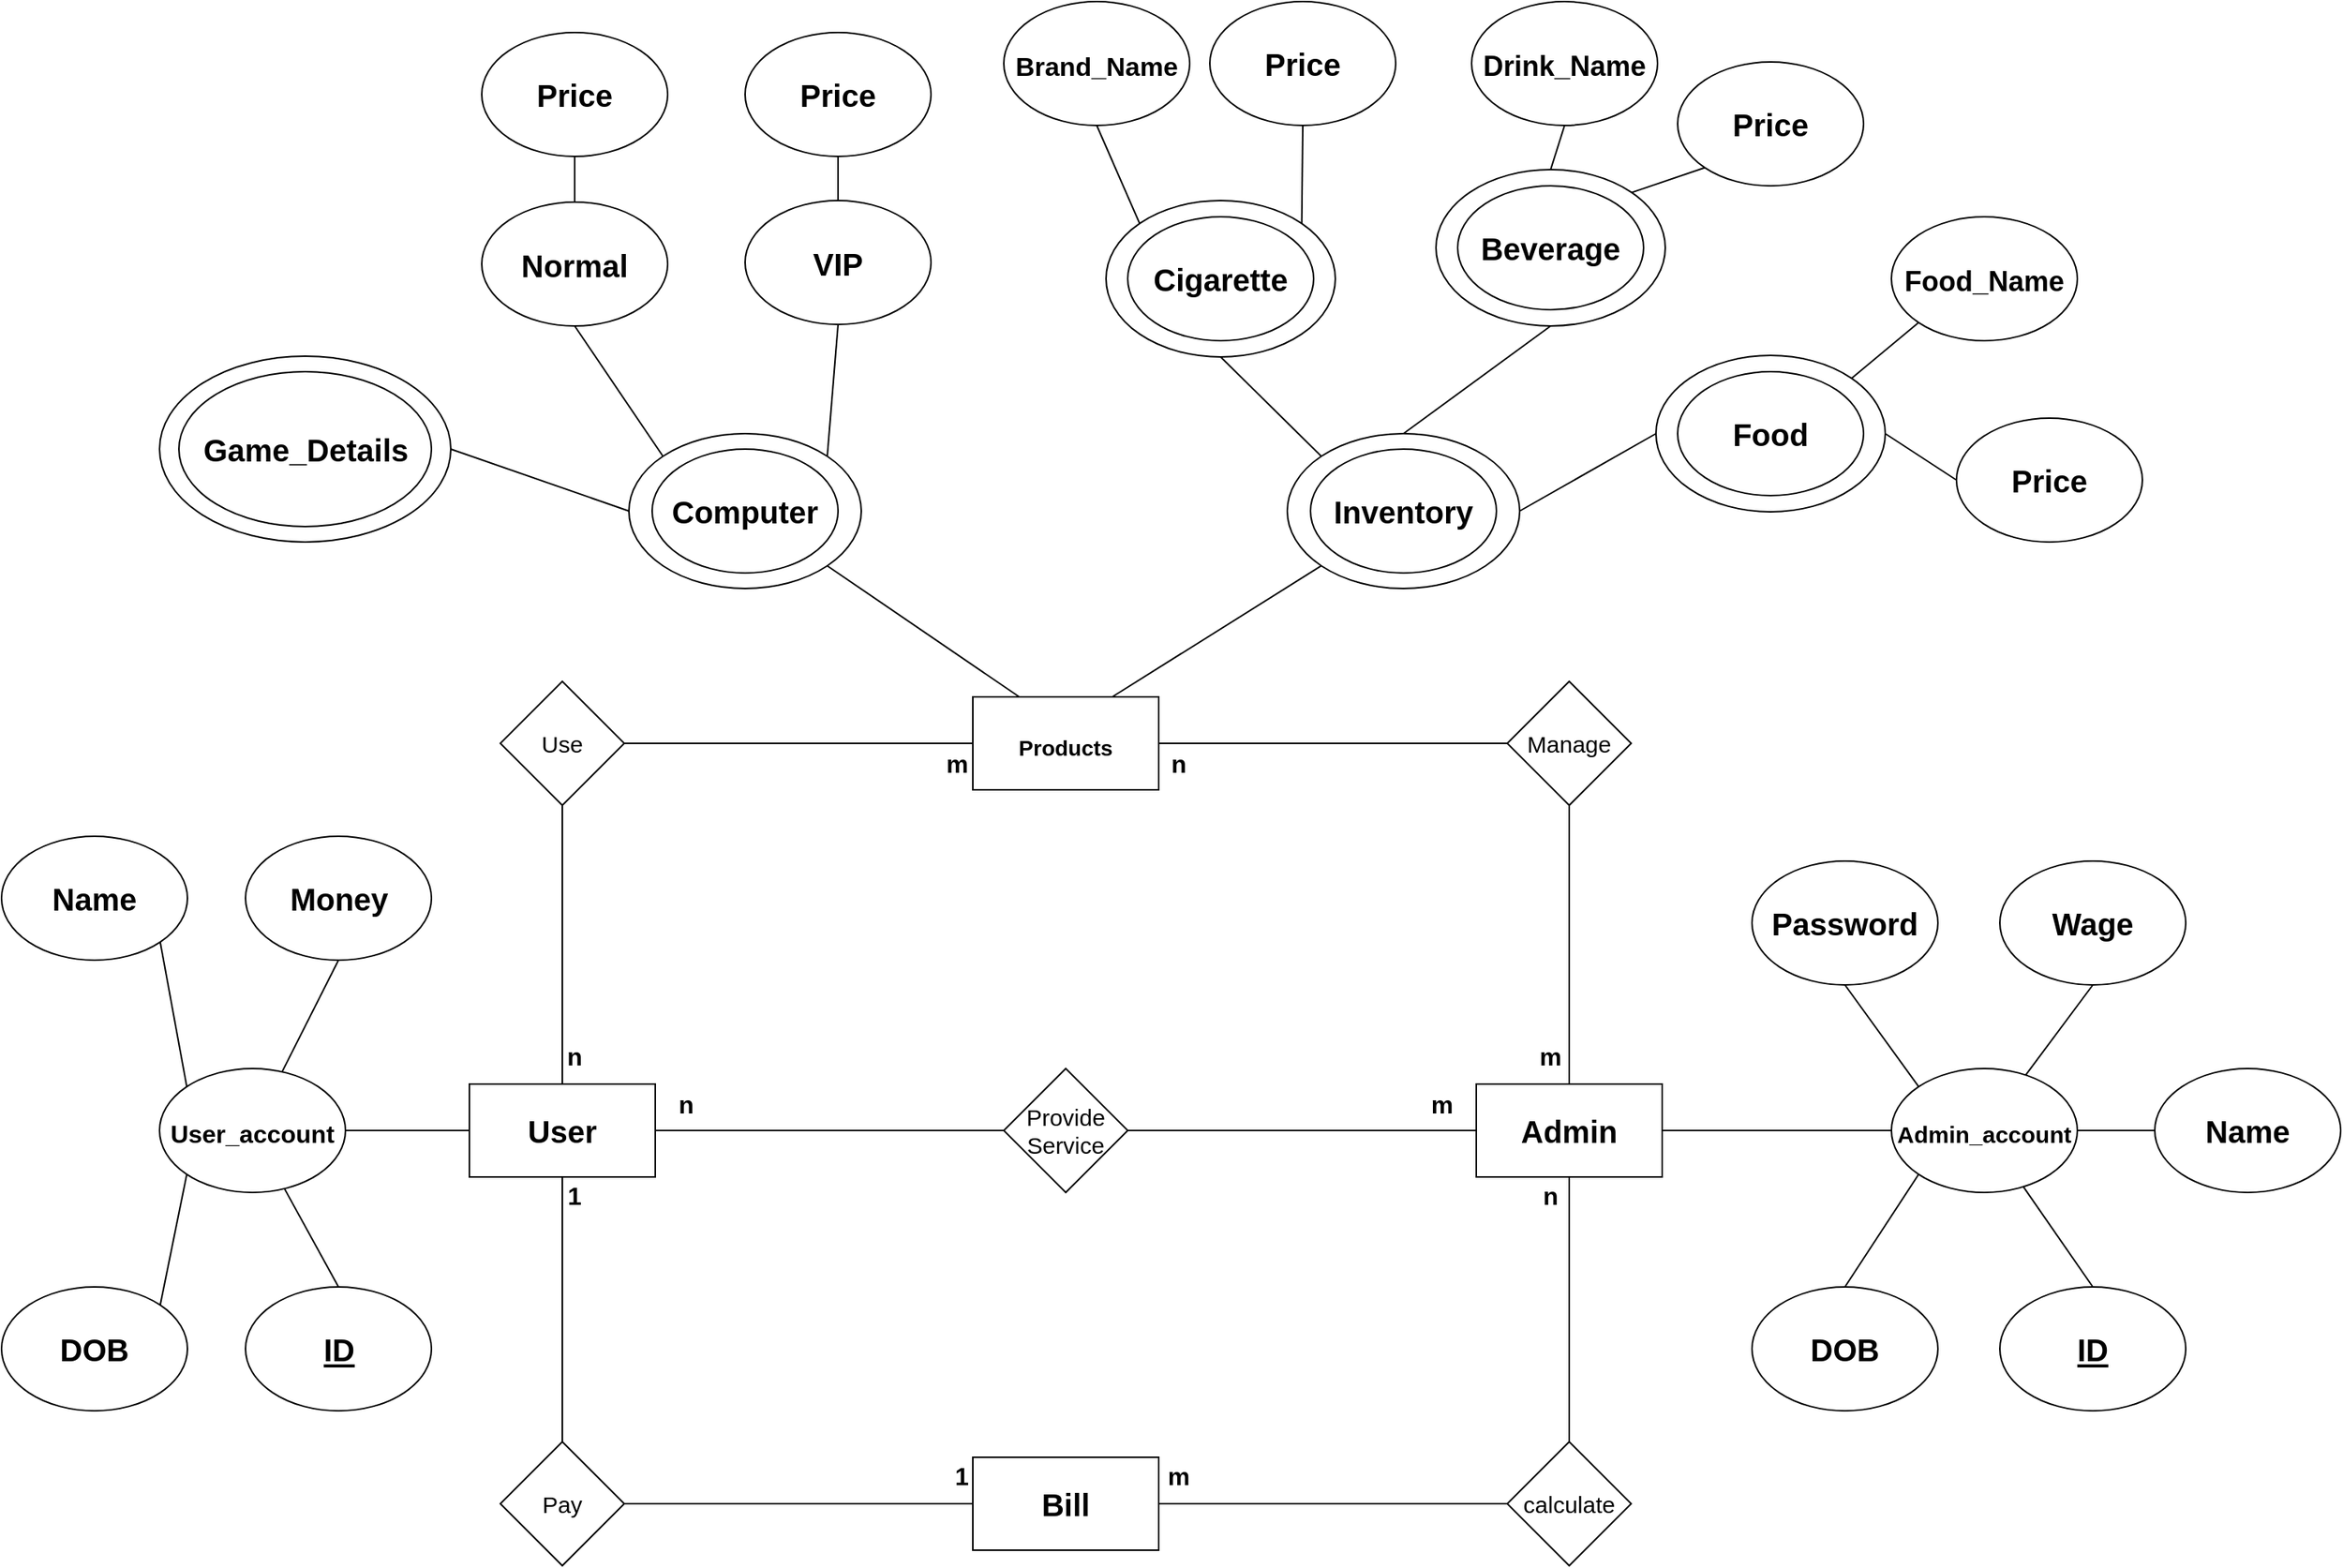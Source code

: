 <mxfile version="14.5.8" type="device"><diagram id="R2lEEEUBdFMjLlhIrx00" name="Page-1"><mxGraphModel dx="2074" dy="1240" grid="1" gridSize="10" guides="1" tooltips="1" connect="1" arrows="1" fold="1" page="1" pageScale="1" pageWidth="1654" pageHeight="1169" math="0" shadow="0" extFonts="Permanent Marker^https://fonts.googleapis.com/css?family=Permanent+Marker"><root><mxCell id="0"/><mxCell id="1" parent="0"/><mxCell id="xN3pTwF5YRRGYBVEbmN7-145" value="" style="ellipse;whiteSpace=wrap;html=1;" vertex="1" parent="1"><mxGeometry x="1168" y="288.5" width="148" height="101" as="geometry"/></mxCell><mxCell id="xN3pTwF5YRRGYBVEbmN7-144" value="" style="ellipse;whiteSpace=wrap;html=1;" vertex="1" parent="1"><mxGeometry x="1026" y="168.5" width="148" height="101" as="geometry"/></mxCell><mxCell id="xN3pTwF5YRRGYBVEbmN7-143" value="" style="ellipse;whiteSpace=wrap;html=1;" vertex="1" parent="1"><mxGeometry x="813" y="188.5" width="148" height="101" as="geometry"/></mxCell><mxCell id="xN3pTwF5YRRGYBVEbmN7-30" value="&lt;h1&gt;&lt;font style=&quot;font-size: 20px&quot;&gt;User&lt;/font&gt;&lt;/h1&gt;" style="rounded=0;whiteSpace=wrap;html=1;" vertex="1" parent="1"><mxGeometry x="402" y="759" width="120" height="60" as="geometry"/></mxCell><object label="&lt;h1 style=&quot;font-size: 20px&quot;&gt;Admin&lt;/h1&gt;" id="xN3pTwF5YRRGYBVEbmN7-31"><mxCell style="rounded=0;whiteSpace=wrap;html=1;" vertex="1" parent="1"><mxGeometry x="1052" y="759" width="120" height="60" as="geometry"/></mxCell></object><mxCell id="xN3pTwF5YRRGYBVEbmN7-32" value="&lt;h1 style=&quot;font-size: 20px&quot;&gt;Bill&lt;/h1&gt;" style="rounded=0;whiteSpace=wrap;html=1;" vertex="1" parent="1"><mxGeometry x="727" y="1000" width="120" height="60" as="geometry"/></mxCell><mxCell id="xN3pTwF5YRRGYBVEbmN7-33" value="&lt;h1&gt;&lt;font style=&quot;font-size: 14px&quot;&gt;Products&lt;/font&gt;&lt;/h1&gt;" style="rounded=0;whiteSpace=wrap;html=1;" vertex="1" parent="1"><mxGeometry x="727" y="509" width="120" height="60" as="geometry"/></mxCell><mxCell id="xN3pTwF5YRRGYBVEbmN7-34" value="" style="endArrow=none;html=1;exitX=0;exitY=0.5;exitDx=0;exitDy=0;entryX=1;entryY=0.5;entryDx=0;entryDy=0;" edge="1" parent="1" source="xN3pTwF5YRRGYBVEbmN7-42" target="xN3pTwF5YRRGYBVEbmN7-30"><mxGeometry width="50" height="50" relative="1" as="geometry"><mxPoint x="752" y="699" as="sourcePoint"/><mxPoint x="432" y="759" as="targetPoint"/><Array as="points"/></mxGeometry></mxCell><mxCell id="xN3pTwF5YRRGYBVEbmN7-35" value="" style="endArrow=none;html=1;exitX=0;exitY=0.5;exitDx=0;exitDy=0;entryX=1;entryY=0.5;entryDx=0;entryDy=0;" edge="1" parent="1" source="xN3pTwF5YRRGYBVEbmN7-47" target="xN3pTwF5YRRGYBVEbmN7-32"><mxGeometry width="50" height="50" relative="1" as="geometry"><mxPoint x="562.0" y="670" as="sourcePoint"/><mxPoint x="747.0" y="540" as="targetPoint"/><Array as="points"/></mxGeometry></mxCell><mxCell id="xN3pTwF5YRRGYBVEbmN7-36" value="" style="endArrow=none;html=1;exitX=0.5;exitY=1;exitDx=0;exitDy=0;entryX=0.5;entryY=0;entryDx=0;entryDy=0;" edge="1" parent="1" source="xN3pTwF5YRRGYBVEbmN7-44" target="xN3pTwF5YRRGYBVEbmN7-30"><mxGeometry width="50" height="50" relative="1" as="geometry"><mxPoint x="562.0" y="669" as="sourcePoint"/><mxPoint x="747.0" y="539" as="targetPoint"/><Array as="points"/></mxGeometry></mxCell><mxCell id="xN3pTwF5YRRGYBVEbmN7-42" value="&lt;font style=&quot;font-size: 15px&quot;&gt;Provide&lt;br&gt;Service&lt;/font&gt;" style="rhombus;whiteSpace=wrap;html=1;rotation=0;" vertex="1" parent="1"><mxGeometry x="747" y="749" width="80" height="80" as="geometry"/></mxCell><mxCell id="xN3pTwF5YRRGYBVEbmN7-43" value="" style="endArrow=none;html=1;entryX=1;entryY=0.5;entryDx=0;entryDy=0;exitX=0;exitY=0.5;exitDx=0;exitDy=0;" edge="1" parent="1" source="xN3pTwF5YRRGYBVEbmN7-31" target="xN3pTwF5YRRGYBVEbmN7-42"><mxGeometry width="50" height="50" relative="1" as="geometry"><mxPoint x="1102" y="679" as="sourcePoint"/><mxPoint x="727.0" y="519" as="targetPoint"/><Array as="points"/></mxGeometry></mxCell><mxCell id="xN3pTwF5YRRGYBVEbmN7-44" value="&lt;span style=&quot;font-size: 15px&quot;&gt;Use&lt;/span&gt;" style="rhombus;whiteSpace=wrap;html=1;rotation=0;" vertex="1" parent="1"><mxGeometry x="422" y="499" width="80" height="80" as="geometry"/></mxCell><mxCell id="xN3pTwF5YRRGYBVEbmN7-45" value="" style="endArrow=none;html=1;exitX=0;exitY=0.5;exitDx=0;exitDy=0;entryX=1;entryY=0.5;entryDx=0;entryDy=0;" edge="1" parent="1" source="xN3pTwF5YRRGYBVEbmN7-33" target="xN3pTwF5YRRGYBVEbmN7-44"><mxGeometry width="50" height="50" relative="1" as="geometry"><mxPoint x="1032" y="649" as="sourcePoint"/><mxPoint x="847" y="519" as="targetPoint"/><Array as="points"/></mxGeometry></mxCell><mxCell id="xN3pTwF5YRRGYBVEbmN7-47" value="&lt;span style=&quot;font-size: 15px&quot;&gt;calculate&lt;/span&gt;" style="rhombus;whiteSpace=wrap;html=1;rotation=0;" vertex="1" parent="1"><mxGeometry x="1072" y="990" width="80" height="80" as="geometry"/></mxCell><mxCell id="xN3pTwF5YRRGYBVEbmN7-48" value="" style="endArrow=none;html=1;exitX=0.5;exitY=1;exitDx=0;exitDy=0;entryX=0.5;entryY=0;entryDx=0;entryDy=0;" edge="1" parent="1" source="xN3pTwF5YRRGYBVEbmN7-31" target="xN3pTwF5YRRGYBVEbmN7-47"><mxGeometry width="50" height="50" relative="1" as="geometry"><mxPoint x="542.0" y="709" as="sourcePoint"/><mxPoint x="727.0" y="839.0" as="targetPoint"/><Array as="points"/></mxGeometry></mxCell><mxCell id="xN3pTwF5YRRGYBVEbmN7-49" value="&lt;span style=&quot;font-size: 15px&quot;&gt;Pay&lt;/span&gt;" style="rhombus;whiteSpace=wrap;html=1;" vertex="1" parent="1"><mxGeometry x="422" y="990" width="80" height="80" as="geometry"/></mxCell><mxCell id="xN3pTwF5YRRGYBVEbmN7-51" value="" style="endArrow=none;html=1;entryX=1;entryY=0.5;entryDx=0;entryDy=0;exitX=0;exitY=0.5;exitDx=0;exitDy=0;" edge="1" parent="1" source="xN3pTwF5YRRGYBVEbmN7-32" target="xN3pTwF5YRRGYBVEbmN7-49"><mxGeometry width="50" height="50" relative="1" as="geometry"><mxPoint x="682" y="740" as="sourcePoint"/><mxPoint x="732" y="690" as="targetPoint"/><Array as="points"/></mxGeometry></mxCell><mxCell id="xN3pTwF5YRRGYBVEbmN7-52" value="" style="endArrow=none;html=1;entryX=0.5;entryY=0;entryDx=0;entryDy=0;exitX=0.5;exitY=1;exitDx=0;exitDy=0;" edge="1" parent="1" source="xN3pTwF5YRRGYBVEbmN7-30" target="xN3pTwF5YRRGYBVEbmN7-49"><mxGeometry width="50" height="50" relative="1" as="geometry"><mxPoint x="857" y="849.0" as="sourcePoint"/><mxPoint x="932" y="809" as="targetPoint"/><Array as="points"/></mxGeometry></mxCell><mxCell id="xN3pTwF5YRRGYBVEbmN7-56" value="&lt;span style=&quot;font-size: 15px&quot;&gt;Manage&lt;/span&gt;" style="rhombus;whiteSpace=wrap;html=1;rotation=0;" vertex="1" parent="1"><mxGeometry x="1072" y="499" width="80" height="80" as="geometry"/></mxCell><mxCell id="xN3pTwF5YRRGYBVEbmN7-57" value="" style="endArrow=none;html=1;entryX=1;entryY=0.5;entryDx=0;entryDy=0;exitX=0;exitY=0.5;exitDx=0;exitDy=0;" edge="1" parent="1" source="xN3pTwF5YRRGYBVEbmN7-56" target="xN3pTwF5YRRGYBVEbmN7-33"><mxGeometry width="50" height="50" relative="1" as="geometry"><mxPoint x="672" y="739" as="sourcePoint"/><mxPoint x="722" y="689" as="targetPoint"/></mxGeometry></mxCell><mxCell id="xN3pTwF5YRRGYBVEbmN7-58" value="" style="endArrow=none;html=1;entryX=0.5;entryY=1;entryDx=0;entryDy=0;exitX=0.5;exitY=0;exitDx=0;exitDy=0;" edge="1" parent="1" source="xN3pTwF5YRRGYBVEbmN7-31" target="xN3pTwF5YRRGYBVEbmN7-56"><mxGeometry width="50" height="50" relative="1" as="geometry"><mxPoint x="982" y="682" as="sourcePoint"/><mxPoint x="857" y="549" as="targetPoint"/></mxGeometry></mxCell><mxCell id="xN3pTwF5YRRGYBVEbmN7-59" value="&lt;h1&gt;&lt;font style=&quot;font-size: 16px&quot;&gt;User_account&lt;/font&gt;&lt;/h1&gt;" style="ellipse;whiteSpace=wrap;html=1;" vertex="1" parent="1"><mxGeometry x="202" y="749" width="120" height="80" as="geometry"/></mxCell><mxCell id="xN3pTwF5YRRGYBVEbmN7-61" value="&lt;h1&gt;&lt;u&gt;&lt;font style=&quot;font-size: 20px&quot;&gt;ID&lt;/font&gt;&lt;/u&gt;&lt;/h1&gt;" style="ellipse;whiteSpace=wrap;html=1;" vertex="1" parent="1"><mxGeometry x="257.5" y="890" width="120" height="80" as="geometry"/></mxCell><mxCell id="xN3pTwF5YRRGYBVEbmN7-63" value="" style="endArrow=none;html=1;exitX=0.5;exitY=0;exitDx=0;exitDy=0;" edge="1" parent="1" source="xN3pTwF5YRRGYBVEbmN7-61" target="xN3pTwF5YRRGYBVEbmN7-59"><mxGeometry width="50" height="50" relative="1" as="geometry"><mxPoint x="662" y="939" as="sourcePoint"/><mxPoint x="712" y="889" as="targetPoint"/></mxGeometry></mxCell><mxCell id="xN3pTwF5YRRGYBVEbmN7-64" value="" style="endArrow=none;html=1;exitX=1;exitY=0.5;exitDx=0;exitDy=0;entryX=0;entryY=0.5;entryDx=0;entryDy=0;" edge="1" parent="1" source="xN3pTwF5YRRGYBVEbmN7-59" target="xN3pTwF5YRRGYBVEbmN7-30"><mxGeometry width="50" height="50" relative="1" as="geometry"><mxPoint x="662" y="899" as="sourcePoint"/><mxPoint x="712" y="849" as="targetPoint"/></mxGeometry></mxCell><mxCell id="xN3pTwF5YRRGYBVEbmN7-65" value="&lt;h1&gt;&lt;font style=&quot;font-size: 20px&quot;&gt;Name&lt;/font&gt;&lt;/h1&gt;" style="ellipse;whiteSpace=wrap;html=1;" vertex="1" parent="1"><mxGeometry x="100" y="599" width="120" height="80" as="geometry"/></mxCell><mxCell id="xN3pTwF5YRRGYBVEbmN7-66" value="" style="endArrow=none;html=1;entryX=0;entryY=0;entryDx=0;entryDy=0;exitX=1;exitY=1;exitDx=0;exitDy=0;" edge="1" parent="1" source="xN3pTwF5YRRGYBVEbmN7-65" target="xN3pTwF5YRRGYBVEbmN7-59"><mxGeometry width="50" height="50" relative="1" as="geometry"><mxPoint x="462" y="799" as="sourcePoint"/><mxPoint x="72" y="689" as="targetPoint"/></mxGeometry></mxCell><mxCell id="xN3pTwF5YRRGYBVEbmN7-69" value="&lt;h1&gt;&lt;font style=&quot;font-size: 20px&quot;&gt;DOB&lt;/font&gt;&lt;/h1&gt;" style="ellipse;whiteSpace=wrap;html=1;" vertex="1" parent="1"><mxGeometry x="100" y="890" width="120" height="80" as="geometry"/></mxCell><mxCell id="xN3pTwF5YRRGYBVEbmN7-70" value="" style="endArrow=none;html=1;entryX=0;entryY=1;entryDx=0;entryDy=0;exitX=1;exitY=0;exitDx=0;exitDy=0;" edge="1" parent="1" source="xN3pTwF5YRRGYBVEbmN7-69" target="xN3pTwF5YRRGYBVEbmN7-59"><mxGeometry width="50" height="50" relative="1" as="geometry"><mxPoint x="512" y="900.72" as="sourcePoint"/><mxPoint x="219.574" y="799.004" as="targetPoint"/></mxGeometry></mxCell><mxCell id="xN3pTwF5YRRGYBVEbmN7-73" value="&lt;h1&gt;&lt;font style=&quot;font-size: 20px&quot;&gt;Money&lt;/font&gt;&lt;/h1&gt;" style="ellipse;whiteSpace=wrap;html=1;" vertex="1" parent="1"><mxGeometry x="257.5" y="599" width="120" height="80" as="geometry"/></mxCell><mxCell id="xN3pTwF5YRRGYBVEbmN7-74" value="" style="endArrow=none;html=1;exitX=0.5;exitY=1;exitDx=0;exitDy=0;" edge="1" parent="1" source="xN3pTwF5YRRGYBVEbmN7-73" target="xN3pTwF5YRRGYBVEbmN7-59"><mxGeometry width="50" height="50" relative="1" as="geometry"><mxPoint x="662" y="649" as="sourcePoint"/><mxPoint x="272" y="539" as="targetPoint"/></mxGeometry></mxCell><mxCell id="xN3pTwF5YRRGYBVEbmN7-75" value="&lt;h1&gt;&lt;font style=&quot;font-size: 15px&quot;&gt;Admin_account&lt;/font&gt;&lt;/h1&gt;" style="ellipse;whiteSpace=wrap;html=1;" vertex="1" parent="1"><mxGeometry x="1320" y="749" width="120" height="80" as="geometry"/></mxCell><mxCell id="xN3pTwF5YRRGYBVEbmN7-76" value="&lt;h1&gt;&lt;u&gt;&lt;font style=&quot;font-size: 20px&quot;&gt;ID&lt;/font&gt;&lt;/u&gt;&lt;/h1&gt;" style="ellipse;whiteSpace=wrap;html=1;" vertex="1" parent="1"><mxGeometry x="1390" y="890" width="120" height="80" as="geometry"/></mxCell><mxCell id="xN3pTwF5YRRGYBVEbmN7-77" value="" style="endArrow=none;html=1;exitX=0.5;exitY=0;exitDx=0;exitDy=0;" edge="1" parent="1" source="xN3pTwF5YRRGYBVEbmN7-76" target="xN3pTwF5YRRGYBVEbmN7-75"><mxGeometry width="50" height="50" relative="1" as="geometry"><mxPoint x="1770" y="939" as="sourcePoint"/><mxPoint x="1820" y="889" as="targetPoint"/></mxGeometry></mxCell><mxCell id="xN3pTwF5YRRGYBVEbmN7-78" value="" style="endArrow=none;html=1;exitX=1;exitY=0.5;exitDx=0;exitDy=0;entryX=0;entryY=0.5;entryDx=0;entryDy=0;" edge="1" parent="1" source="xN3pTwF5YRRGYBVEbmN7-75"><mxGeometry width="50" height="50" relative="1" as="geometry"><mxPoint x="1770" y="899" as="sourcePoint"/><mxPoint x="1510" y="789" as="targetPoint"/></mxGeometry></mxCell><mxCell id="xN3pTwF5YRRGYBVEbmN7-79" value="&lt;h1&gt;&lt;font style=&quot;font-size: 20px&quot;&gt;Name&lt;/font&gt;&lt;/h1&gt;" style="ellipse;whiteSpace=wrap;html=1;" vertex="1" parent="1"><mxGeometry x="1490" y="749" width="120" height="80" as="geometry"/></mxCell><mxCell id="xN3pTwF5YRRGYBVEbmN7-80" value="" style="endArrow=none;html=1;entryX=1;entryY=0.5;entryDx=0;entryDy=0;exitX=0;exitY=0.5;exitDx=0;exitDy=0;" edge="1" parent="1" source="xN3pTwF5YRRGYBVEbmN7-79" target="xN3pTwF5YRRGYBVEbmN7-75"><mxGeometry width="50" height="50" relative="1" as="geometry"><mxPoint x="1570" y="789" as="sourcePoint"/><mxPoint x="1180" y="689" as="targetPoint"/></mxGeometry></mxCell><mxCell id="xN3pTwF5YRRGYBVEbmN7-81" value="&lt;h1&gt;&lt;font style=&quot;font-size: 20px&quot;&gt;DOB&lt;/font&gt;&lt;/h1&gt;" style="ellipse;whiteSpace=wrap;html=1;" vertex="1" parent="1"><mxGeometry x="1230" y="890" width="120" height="80" as="geometry"/></mxCell><mxCell id="xN3pTwF5YRRGYBVEbmN7-82" value="" style="endArrow=none;html=1;entryX=0;entryY=1;entryDx=0;entryDy=0;exitX=0.5;exitY=0;exitDx=0;exitDy=0;" edge="1" parent="1" source="xN3pTwF5YRRGYBVEbmN7-81" target="xN3pTwF5YRRGYBVEbmN7-75"><mxGeometry width="50" height="50" relative="1" as="geometry"><mxPoint x="1620" y="900.72" as="sourcePoint"/><mxPoint x="1327.574" y="799.004" as="targetPoint"/></mxGeometry></mxCell><mxCell id="xN3pTwF5YRRGYBVEbmN7-83" value="&lt;h1&gt;&lt;font style=&quot;font-size: 20px&quot;&gt;Password&lt;/font&gt;&lt;/h1&gt;" style="ellipse;whiteSpace=wrap;html=1;" vertex="1" parent="1"><mxGeometry x="1230" y="615" width="120" height="80" as="geometry"/></mxCell><mxCell id="xN3pTwF5YRRGYBVEbmN7-84" value="" style="endArrow=none;html=1;entryX=0;entryY=0;entryDx=0;entryDy=0;exitX=0.5;exitY=1;exitDx=0;exitDy=0;" edge="1" parent="1" source="xN3pTwF5YRRGYBVEbmN7-83" target="xN3pTwF5YRRGYBVEbmN7-75"><mxGeometry width="50" height="50" relative="1" as="geometry"><mxPoint x="1620" y="682" as="sourcePoint"/><mxPoint x="1230" y="572" as="targetPoint"/></mxGeometry></mxCell><mxCell id="xN3pTwF5YRRGYBVEbmN7-85" value="&lt;h1&gt;&lt;font style=&quot;font-size: 20px&quot;&gt;Wage&lt;/font&gt;&lt;/h1&gt;" style="ellipse;whiteSpace=wrap;html=1;" vertex="1" parent="1"><mxGeometry x="1390" y="615" width="120" height="80" as="geometry"/></mxCell><mxCell id="xN3pTwF5YRRGYBVEbmN7-86" value="" style="endArrow=none;html=1;exitX=0.5;exitY=1;exitDx=0;exitDy=0;" edge="1" parent="1" source="xN3pTwF5YRRGYBVEbmN7-85" target="xN3pTwF5YRRGYBVEbmN7-75"><mxGeometry width="50" height="50" relative="1" as="geometry"><mxPoint x="1770" y="649" as="sourcePoint"/><mxPoint x="1380" y="539" as="targetPoint"/></mxGeometry></mxCell><mxCell id="xN3pTwF5YRRGYBVEbmN7-89" value="" style="endArrow=none;html=1;entryX=0;entryY=0.5;entryDx=0;entryDy=0;exitX=1;exitY=0.5;exitDx=0;exitDy=0;" edge="1" parent="1" source="xN3pTwF5YRRGYBVEbmN7-31" target="xN3pTwF5YRRGYBVEbmN7-75"><mxGeometry width="50" height="50" relative="1" as="geometry"><mxPoint x="1200" y="789" as="sourcePoint"/><mxPoint x="940" y="749" as="targetPoint"/></mxGeometry></mxCell><mxCell id="xN3pTwF5YRRGYBVEbmN7-91" value="" style="ellipse;whiteSpace=wrap;html=1;fontStyle=0;labelBorderColor=none;" vertex="1" parent="1"><mxGeometry x="505" y="339" width="150" height="100" as="geometry"/></mxCell><mxCell id="xN3pTwF5YRRGYBVEbmN7-92" value="&lt;h1 style=&quot;font-size: 20px&quot;&gt;Computer&lt;/h1&gt;" style="ellipse;whiteSpace=wrap;html=1;fontStyle=0;labelBorderColor=none;" vertex="1" parent="1"><mxGeometry x="520" y="349" width="120" height="80" as="geometry"/></mxCell><mxCell id="xN3pTwF5YRRGYBVEbmN7-93" value="" style="endArrow=none;html=1;exitX=1;exitY=1;exitDx=0;exitDy=0;entryX=0.25;entryY=0;entryDx=0;entryDy=0;" edge="1" parent="1" source="xN3pTwF5YRRGYBVEbmN7-91" target="xN3pTwF5YRRGYBVEbmN7-33"><mxGeometry width="50" height="50" relative="1" as="geometry"><mxPoint x="810" y="389" as="sourcePoint"/><mxPoint x="860" y="339" as="targetPoint"/></mxGeometry></mxCell><mxCell id="xN3pTwF5YRRGYBVEbmN7-94" value="" style="ellipse;whiteSpace=wrap;html=1;fontStyle=0;labelBorderColor=none;" vertex="1" parent="1"><mxGeometry x="930" y="339" width="150" height="100" as="geometry"/></mxCell><mxCell id="xN3pTwF5YRRGYBVEbmN7-95" value="&lt;h1 style=&quot;font-size: 20px&quot;&gt;Inventory&lt;/h1&gt;" style="ellipse;whiteSpace=wrap;html=1;fontStyle=0;labelBorderColor=none;" vertex="1" parent="1"><mxGeometry x="945" y="349" width="120" height="80" as="geometry"/></mxCell><mxCell id="xN3pTwF5YRRGYBVEbmN7-96" value="" style="endArrow=none;html=1;exitX=0;exitY=1;exitDx=0;exitDy=0;entryX=0.75;entryY=0;entryDx=0;entryDy=0;" edge="1" parent="1" source="xN3pTwF5YRRGYBVEbmN7-94" target="xN3pTwF5YRRGYBVEbmN7-33"><mxGeometry width="50" height="50" relative="1" as="geometry"><mxPoint x="1235" y="389" as="sourcePoint"/><mxPoint x="1182" y="509" as="targetPoint"/></mxGeometry></mxCell><mxCell id="xN3pTwF5YRRGYBVEbmN7-97" value="" style="ellipse;whiteSpace=wrap;html=1;fontStyle=0;labelBorderColor=none;" vertex="1" parent="1"><mxGeometry x="202" y="289" width="188" height="120" as="geometry"/></mxCell><mxCell id="xN3pTwF5YRRGYBVEbmN7-98" value="&lt;h1 style=&quot;font-size: 20px&quot;&gt;Game_Details&lt;/h1&gt;" style="ellipse;whiteSpace=wrap;html=1;fontStyle=0;labelBorderColor=none;" vertex="1" parent="1"><mxGeometry x="214.5" y="299" width="163" height="100" as="geometry"/></mxCell><mxCell id="xN3pTwF5YRRGYBVEbmN7-99" value="" style="endArrow=none;html=1;exitX=1;exitY=0.5;exitDx=0;exitDy=0;entryX=0;entryY=0.5;entryDx=0;entryDy=0;" edge="1" parent="1" source="xN3pTwF5YRRGYBVEbmN7-97" target="xN3pTwF5YRRGYBVEbmN7-91"><mxGeometry width="50" height="50" relative="1" as="geometry"><mxPoint x="595" y="229" as="sourcePoint"/><mxPoint x="542" y="349" as="targetPoint"/></mxGeometry></mxCell><mxCell id="xN3pTwF5YRRGYBVEbmN7-100" value="&lt;h1&gt;&lt;font style=&quot;font-size: 20px&quot;&gt;Normal&lt;/font&gt;&lt;/h1&gt;" style="ellipse;whiteSpace=wrap;html=1;" vertex="1" parent="1"><mxGeometry x="410" y="189.5" width="120" height="80" as="geometry"/></mxCell><mxCell id="xN3pTwF5YRRGYBVEbmN7-101" value="" style="endArrow=none;html=1;entryX=0;entryY=0;entryDx=0;entryDy=0;exitX=0.5;exitY=1;exitDx=0;exitDy=0;" edge="1" parent="1" source="xN3pTwF5YRRGYBVEbmN7-100" target="xN3pTwF5YRRGYBVEbmN7-91"><mxGeometry width="50" height="50" relative="1" as="geometry"><mxPoint x="880" y="242" as="sourcePoint"/><mxPoint x="587.574" y="320.716" as="targetPoint"/></mxGeometry></mxCell><mxCell id="xN3pTwF5YRRGYBVEbmN7-102" value="&lt;h1&gt;&lt;font style=&quot;font-size: 20px&quot;&gt;VIP&lt;/font&gt;&lt;/h1&gt;" style="ellipse;whiteSpace=wrap;html=1;" vertex="1" parent="1"><mxGeometry x="580" y="188.5" width="120" height="80" as="geometry"/></mxCell><mxCell id="xN3pTwF5YRRGYBVEbmN7-103" value="" style="endArrow=none;html=1;exitX=0.5;exitY=1;exitDx=0;exitDy=0;entryX=1;entryY=0;entryDx=0;entryDy=0;" edge="1" parent="1" source="xN3pTwF5YRRGYBVEbmN7-102" target="xN3pTwF5YRRGYBVEbmN7-91"><mxGeometry width="50" height="50" relative="1" as="geometry"><mxPoint x="1030" y="209" as="sourcePoint"/><mxPoint x="650.505" y="311.408" as="targetPoint"/></mxGeometry></mxCell><mxCell id="xN3pTwF5YRRGYBVEbmN7-110" value="&lt;h1&gt;&lt;font style=&quot;font-size: 20px&quot;&gt;Food&lt;/font&gt;&lt;/h1&gt;" style="ellipse;whiteSpace=wrap;html=1;" vertex="1" parent="1"><mxGeometry x="1182" y="299" width="120" height="80" as="geometry"/></mxCell><mxCell id="xN3pTwF5YRRGYBVEbmN7-111" value="" style="endArrow=none;html=1;exitX=0;exitY=0.5;exitDx=0;exitDy=0;entryX=1;entryY=0.5;entryDx=0;entryDy=0;" edge="1" parent="1" source="xN3pTwF5YRRGYBVEbmN7-145" target="xN3pTwF5YRRGYBVEbmN7-94"><mxGeometry width="50" height="50" relative="1" as="geometry"><mxPoint x="1473" y="229" as="sourcePoint"/><mxPoint x="1076.033" y="373.645" as="targetPoint"/></mxGeometry></mxCell><mxCell id="xN3pTwF5YRRGYBVEbmN7-112" value="&lt;h1&gt;&lt;font style=&quot;font-size: 20px&quot;&gt;Beverage&lt;/font&gt;&lt;/h1&gt;" style="ellipse;whiteSpace=wrap;html=1;" vertex="1" parent="1"><mxGeometry x="1040" y="179" width="120" height="80" as="geometry"/></mxCell><mxCell id="xN3pTwF5YRRGYBVEbmN7-113" value="" style="endArrow=none;html=1;exitX=0.5;exitY=1;exitDx=0;exitDy=0;entryX=0.5;entryY=0;entryDx=0;entryDy=0;" edge="1" parent="1" source="xN3pTwF5YRRGYBVEbmN7-144" target="xN3pTwF5YRRGYBVEbmN7-94"><mxGeometry width="50" height="50" relative="1" as="geometry"><mxPoint x="1365" y="79" as="sourcePoint"/><mxPoint x="972" y="239" as="targetPoint"/></mxGeometry></mxCell><mxCell id="xN3pTwF5YRRGYBVEbmN7-114" value="&lt;h1&gt;&lt;font style=&quot;font-size: 20px&quot;&gt;Cigarette&lt;/font&gt;&lt;/h1&gt;" style="ellipse;whiteSpace=wrap;html=1;" vertex="1" parent="1"><mxGeometry x="827" y="199" width="120" height="80" as="geometry"/></mxCell><mxCell id="xN3pTwF5YRRGYBVEbmN7-115" value="" style="endArrow=none;html=1;exitX=0.5;exitY=1;exitDx=0;exitDy=0;entryX=0;entryY=0;entryDx=0;entryDy=0;" edge="1" parent="1" source="xN3pTwF5YRRGYBVEbmN7-143" target="xN3pTwF5YRRGYBVEbmN7-94"><mxGeometry width="50" height="50" relative="1" as="geometry"><mxPoint x="1183" y="109" as="sourcePoint"/><mxPoint x="790" y="269" as="targetPoint"/></mxGeometry></mxCell><mxCell id="xN3pTwF5YRRGYBVEbmN7-117" value="&lt;h1&gt;&lt;font style=&quot;font-size: 16px&quot;&gt;n&lt;/font&gt;&lt;/h1&gt;" style="text;html=1;strokeColor=none;fillColor=none;align=center;verticalAlign=middle;whiteSpace=wrap;rounded=0;" vertex="1" parent="1"><mxGeometry x="522" y="760" width="40" height="20" as="geometry"/></mxCell><mxCell id="xN3pTwF5YRRGYBVEbmN7-118" value="&lt;h1&gt;&lt;font style=&quot;font-size: 16px&quot;&gt;m&lt;/font&gt;&lt;/h1&gt;" style="text;html=1;strokeColor=none;fillColor=none;align=center;verticalAlign=middle;whiteSpace=wrap;rounded=0;" vertex="1" parent="1"><mxGeometry x="1010" y="760" width="40" height="20" as="geometry"/></mxCell><mxCell id="xN3pTwF5YRRGYBVEbmN7-121" value="&lt;h1&gt;&lt;font style=&quot;font-size: 16px&quot;&gt;n&lt;/font&gt;&lt;/h1&gt;" style="text;html=1;strokeColor=none;fillColor=none;align=center;verticalAlign=middle;whiteSpace=wrap;rounded=0;" vertex="1" parent="1"><mxGeometry x="450" y="729" width="40" height="20" as="geometry"/></mxCell><mxCell id="xN3pTwF5YRRGYBVEbmN7-123" value="&lt;h1&gt;&lt;font style=&quot;font-size: 16px&quot;&gt;m&lt;/font&gt;&lt;/h1&gt;" style="text;html=1;strokeColor=none;fillColor=none;align=center;verticalAlign=middle;whiteSpace=wrap;rounded=0;" vertex="1" parent="1"><mxGeometry x="697" y="540" width="40" height="20" as="geometry"/></mxCell><mxCell id="xN3pTwF5YRRGYBVEbmN7-124" value="&lt;h1&gt;&lt;font style=&quot;font-size: 16px&quot;&gt;1&lt;/font&gt;&lt;/h1&gt;" style="text;html=1;strokeColor=none;fillColor=none;align=center;verticalAlign=middle;whiteSpace=wrap;rounded=0;" vertex="1" parent="1"><mxGeometry x="450" y="819" width="40" height="20" as="geometry"/></mxCell><mxCell id="xN3pTwF5YRRGYBVEbmN7-125" value="&lt;h1&gt;&lt;font style=&quot;font-size: 16px&quot;&gt;1&lt;/font&gt;&lt;/h1&gt;" style="text;html=1;strokeColor=none;fillColor=none;align=center;verticalAlign=middle;whiteSpace=wrap;rounded=0;" vertex="1" parent="1"><mxGeometry x="700" y="1000" width="40" height="20" as="geometry"/></mxCell><mxCell id="xN3pTwF5YRRGYBVEbmN7-126" value="&lt;h1&gt;&lt;font style=&quot;font-size: 16px&quot;&gt;n&lt;/font&gt;&lt;/h1&gt;" style="text;html=1;strokeColor=none;fillColor=none;align=center;verticalAlign=middle;whiteSpace=wrap;rounded=0;" vertex="1" parent="1"><mxGeometry x="1080" y="819" width="40" height="20" as="geometry"/></mxCell><mxCell id="xN3pTwF5YRRGYBVEbmN7-127" value="&lt;h1&gt;&lt;font style=&quot;font-size: 16px&quot;&gt;m&lt;/font&gt;&lt;/h1&gt;" style="text;html=1;strokeColor=none;fillColor=none;align=center;verticalAlign=middle;whiteSpace=wrap;rounded=0;" vertex="1" parent="1"><mxGeometry x="840" y="1000" width="40" height="20" as="geometry"/></mxCell><mxCell id="xN3pTwF5YRRGYBVEbmN7-128" value="&lt;h1&gt;&lt;font style=&quot;font-size: 16px&quot;&gt;n&lt;/font&gt;&lt;/h1&gt;" style="text;html=1;strokeColor=none;fillColor=none;align=center;verticalAlign=middle;whiteSpace=wrap;rounded=0;" vertex="1" parent="1"><mxGeometry x="840" y="540" width="40" height="20" as="geometry"/></mxCell><mxCell id="xN3pTwF5YRRGYBVEbmN7-129" value="&lt;h1&gt;&lt;font style=&quot;font-size: 16px&quot;&gt;m&lt;/font&gt;&lt;/h1&gt;" style="text;html=1;strokeColor=none;fillColor=none;align=center;verticalAlign=middle;whiteSpace=wrap;rounded=0;" vertex="1" parent="1"><mxGeometry x="1080" y="729" width="40" height="20" as="geometry"/></mxCell><mxCell id="xN3pTwF5YRRGYBVEbmN7-130" value="&lt;h1&gt;&lt;font style=&quot;font-size: 17px&quot;&gt;Brand_Name&lt;/font&gt;&lt;/h1&gt;" style="ellipse;whiteSpace=wrap;html=1;" vertex="1" parent="1"><mxGeometry x="747" y="60" width="120" height="80" as="geometry"/></mxCell><mxCell id="xN3pTwF5YRRGYBVEbmN7-131" value="" style="endArrow=none;html=1;entryX=0;entryY=0;entryDx=0;entryDy=0;exitX=0.5;exitY=1;exitDx=0;exitDy=0;" edge="1" parent="1" source="xN3pTwF5YRRGYBVEbmN7-130" target="xN3pTwF5YRRGYBVEbmN7-143"><mxGeometry width="50" height="50" relative="1" as="geometry"><mxPoint x="1277" y="110" as="sourcePoint"/><mxPoint x="1017.0" y="100" as="targetPoint"/></mxGeometry></mxCell><mxCell id="xN3pTwF5YRRGYBVEbmN7-132" value="&lt;h1&gt;&lt;font style=&quot;font-size: 20px&quot;&gt;Price&lt;/font&gt;&lt;/h1&gt;" style="ellipse;whiteSpace=wrap;html=1;" vertex="1" parent="1"><mxGeometry x="880" y="60" width="120" height="80" as="geometry"/></mxCell><mxCell id="xN3pTwF5YRRGYBVEbmN7-133" value="" style="endArrow=none;html=1;exitX=0.5;exitY=1;exitDx=0;exitDy=0;entryX=1;entryY=0;entryDx=0;entryDy=0;" edge="1" parent="1" source="xN3pTwF5YRRGYBVEbmN7-132" target="xN3pTwF5YRRGYBVEbmN7-143"><mxGeometry width="50" height="50" relative="1" as="geometry"><mxPoint x="1410" y="110" as="sourcePoint"/><mxPoint x="929" y="190" as="targetPoint"/></mxGeometry></mxCell><mxCell id="xN3pTwF5YRRGYBVEbmN7-134" value="&lt;h1&gt;&lt;font style=&quot;font-size: 18px&quot;&gt;Drink_Name&lt;/font&gt;&lt;/h1&gt;" style="ellipse;whiteSpace=wrap;html=1;" vertex="1" parent="1"><mxGeometry x="1049" y="60" width="120" height="80" as="geometry"/></mxCell><mxCell id="xN3pTwF5YRRGYBVEbmN7-135" value="" style="endArrow=none;html=1;entryX=0.5;entryY=0;entryDx=0;entryDy=0;exitX=0.5;exitY=1;exitDx=0;exitDy=0;" edge="1" parent="1" source="xN3pTwF5YRRGYBVEbmN7-134" target="xN3pTwF5YRRGYBVEbmN7-144"><mxGeometry width="50" height="50" relative="1" as="geometry"><mxPoint x="1579" y="110" as="sourcePoint"/><mxPoint x="1146.574" y="210.716" as="targetPoint"/></mxGeometry></mxCell><mxCell id="xN3pTwF5YRRGYBVEbmN7-136" value="&lt;h1&gt;&lt;font style=&quot;font-size: 20px&quot;&gt;Price&lt;/font&gt;&lt;/h1&gt;" style="ellipse;whiteSpace=wrap;html=1;" vertex="1" parent="1"><mxGeometry x="1182" y="99" width="120" height="80" as="geometry"/></mxCell><mxCell id="xN3pTwF5YRRGYBVEbmN7-137" value="" style="endArrow=none;html=1;entryX=1;entryY=0;entryDx=0;entryDy=0;exitX=0;exitY=1;exitDx=0;exitDy=0;" edge="1" parent="1" source="xN3pTwF5YRRGYBVEbmN7-136" target="xN3pTwF5YRRGYBVEbmN7-144"><mxGeometry width="50" height="50" relative="1" as="geometry"><mxPoint x="1712" y="110" as="sourcePoint"/><mxPoint x="1231.426" y="210.716" as="targetPoint"/></mxGeometry></mxCell><mxCell id="xN3pTwF5YRRGYBVEbmN7-138" value="&lt;h1&gt;&lt;font style=&quot;font-size: 18px&quot;&gt;Food_Name&lt;/font&gt;&lt;/h1&gt;" style="ellipse;whiteSpace=wrap;html=1;" vertex="1" parent="1"><mxGeometry x="1320" y="199" width="120" height="80" as="geometry"/></mxCell><mxCell id="xN3pTwF5YRRGYBVEbmN7-139" value="" style="endArrow=none;html=1;entryX=1;entryY=0;entryDx=0;entryDy=0;exitX=0;exitY=1;exitDx=0;exitDy=0;" edge="1" parent="1" source="xN3pTwF5YRRGYBVEbmN7-138" target="xN3pTwF5YRRGYBVEbmN7-145"><mxGeometry width="50" height="50" relative="1" as="geometry"><mxPoint x="1822" y="248.28" as="sourcePoint"/><mxPoint x="1389.574" y="348.996" as="targetPoint"/></mxGeometry></mxCell><mxCell id="xN3pTwF5YRRGYBVEbmN7-140" value="&lt;h1&gt;&lt;font style=&quot;font-size: 20px&quot;&gt;Price&lt;/font&gt;&lt;/h1&gt;" style="ellipse;whiteSpace=wrap;html=1;" vertex="1" parent="1"><mxGeometry x="1362" y="329" width="120" height="80" as="geometry"/></mxCell><mxCell id="xN3pTwF5YRRGYBVEbmN7-141" value="" style="endArrow=none;html=1;entryX=1;entryY=0.5;entryDx=0;entryDy=0;exitX=0;exitY=0.5;exitDx=0;exitDy=0;" edge="1" parent="1" source="xN3pTwF5YRRGYBVEbmN7-140" target="xN3pTwF5YRRGYBVEbmN7-145"><mxGeometry width="50" height="50" relative="1" as="geometry"><mxPoint x="1955" y="248.28" as="sourcePoint"/><mxPoint x="1474.426" y="348.996" as="targetPoint"/></mxGeometry></mxCell><mxCell id="xN3pTwF5YRRGYBVEbmN7-146" value="&lt;h1&gt;&lt;font style=&quot;font-size: 20px&quot;&gt;Price&lt;/font&gt;&lt;/h1&gt;" style="ellipse;whiteSpace=wrap;html=1;" vertex="1" parent="1"><mxGeometry x="410" y="80" width="120" height="80" as="geometry"/></mxCell><mxCell id="xN3pTwF5YRRGYBVEbmN7-147" value="" style="endArrow=none;html=1;exitX=0.5;exitY=1;exitDx=0;exitDy=0;entryX=0.5;entryY=0;entryDx=0;entryDy=0;" edge="1" parent="1" source="xN3pTwF5YRRGYBVEbmN7-146" target="xN3pTwF5YRRGYBVEbmN7-100"><mxGeometry width="50" height="50" relative="1" as="geometry"><mxPoint x="950" y="85.58" as="sourcePoint"/><mxPoint x="479.518" y="179.003" as="targetPoint"/></mxGeometry></mxCell><mxCell id="xN3pTwF5YRRGYBVEbmN7-148" value="&lt;h1&gt;&lt;font style=&quot;font-size: 20px&quot;&gt;Price&lt;/font&gt;&lt;/h1&gt;" style="ellipse;whiteSpace=wrap;html=1;" vertex="1" parent="1"><mxGeometry x="580" y="80" width="120" height="80" as="geometry"/></mxCell><mxCell id="xN3pTwF5YRRGYBVEbmN7-149" value="" style="endArrow=none;html=1;exitX=0.5;exitY=1;exitDx=0;exitDy=0;entryX=0.5;entryY=0;entryDx=0;entryDy=0;" edge="1" parent="1" source="xN3pTwF5YRRGYBVEbmN7-148" target="xN3pTwF5YRRGYBVEbmN7-102"><mxGeometry width="50" height="50" relative="1" as="geometry"><mxPoint x="1110" y="117.29" as="sourcePoint"/><mxPoint x="665" y="210.71" as="targetPoint"/></mxGeometry></mxCell></root></mxGraphModel></diagram></mxfile>